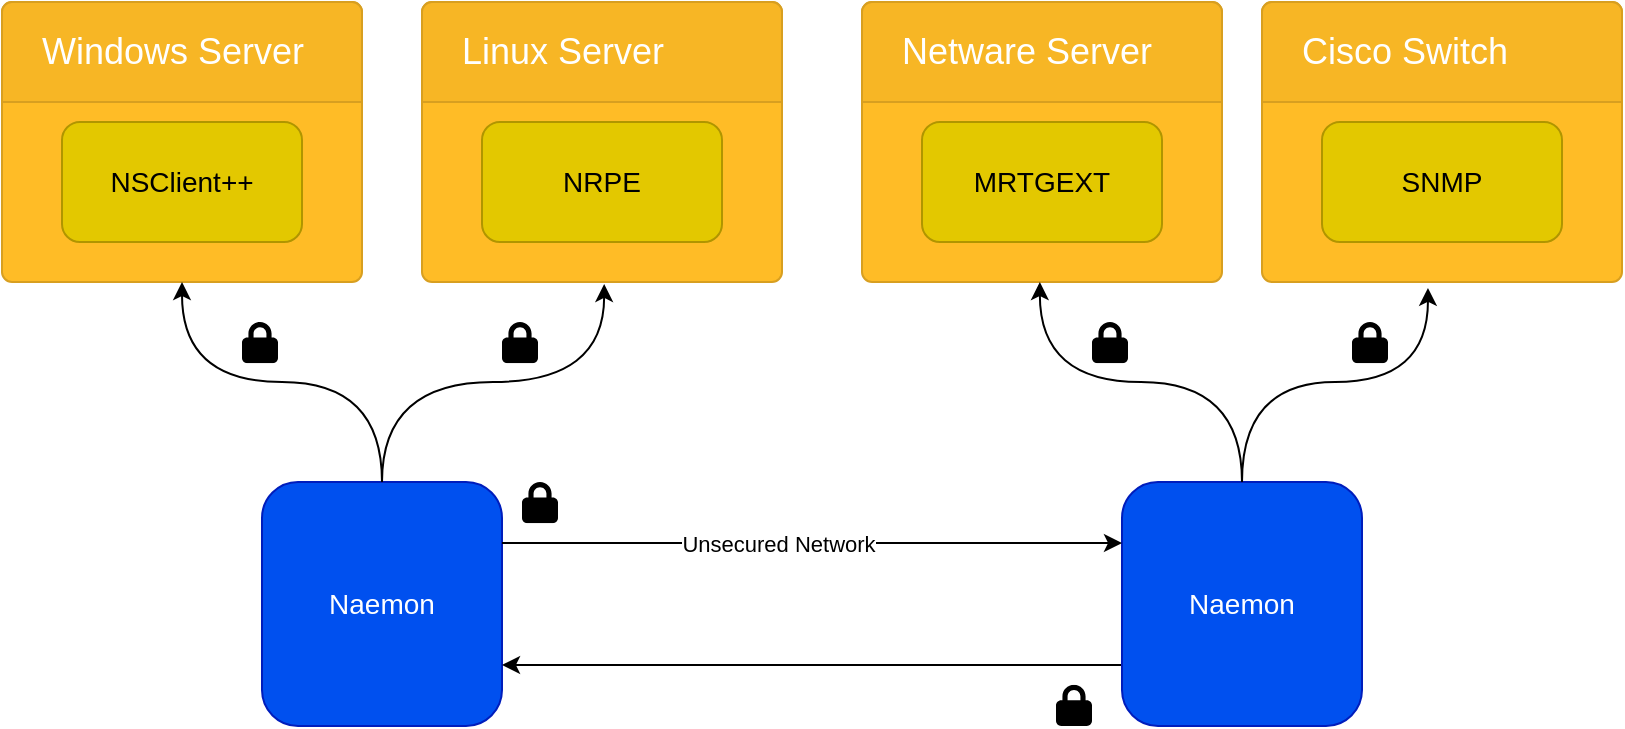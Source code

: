 <mxfile version="25.0.2">
  <diagram name="Seite-1" id="FBL0D8DD6aoZtGdaJp8I">
    <mxGraphModel dx="2074" dy="1196" grid="1" gridSize="10" guides="1" tooltips="1" connect="1" arrows="1" fold="1" page="1" pageScale="1" pageWidth="1169" pageHeight="1654" math="0" shadow="0">
      <root>
        <mxCell id="0" />
        <mxCell id="1" parent="0" />
        <mxCell id="vEIgZDbBOw29q9aeV6xY-18" value="&lt;font style=&quot;font-size: 14px;&quot;&gt;Naemon&lt;/font&gt;" style="rounded=1;whiteSpace=wrap;html=1;fillColor=#0050ef;strokeColor=#001DBC;fontColor=#ffffff;" vertex="1" parent="1">
          <mxGeometry x="300" y="350" width="120" height="122" as="geometry" />
        </mxCell>
        <mxCell id="vEIgZDbBOw29q9aeV6xY-33" value="&lt;br style=&quot;font-size: 14px&quot;&gt;" style="html=1;shadow=0;dashed=0;shape=mxgraph.bootstrap.rrect;rSize=5;strokeColor=#D89F20;html=1;whiteSpace=wrap;fillColor=#FFBC26;fontColor=#ffffff;verticalAlign=bottom;align=left;spacing=20;spacingBottom=0;fontSize=14;" vertex="1" parent="1">
          <mxGeometry x="170" y="110" width="180" height="140" as="geometry" />
        </mxCell>
        <mxCell id="vEIgZDbBOw29q9aeV6xY-34" value="Windows Server" style="html=1;shadow=0;dashed=0;shape=mxgraph.bootstrap.topButton;rSize=5;perimeter=none;whiteSpace=wrap;fillColor=#F7B625;strokeColor=#D89F20;fontColor=#ffffff;resizeWidth=1;fontSize=18;align=left;spacing=20;" vertex="1" parent="vEIgZDbBOw29q9aeV6xY-33">
          <mxGeometry width="180" height="50" relative="1" as="geometry" />
        </mxCell>
        <mxCell id="vEIgZDbBOw29q9aeV6xY-35" value="&lt;font style=&quot;font-size: 14px;&quot;&gt;NSClient++&lt;/font&gt;" style="rounded=1;whiteSpace=wrap;html=1;fillColor=#e3c800;fontColor=#000000;strokeColor=#B09500;" vertex="1" parent="vEIgZDbBOw29q9aeV6xY-33">
          <mxGeometry x="30" y="60" width="120" height="60" as="geometry" />
        </mxCell>
        <mxCell id="vEIgZDbBOw29q9aeV6xY-36" value="&lt;br style=&quot;font-size: 14px&quot;&gt;" style="html=1;shadow=0;dashed=0;shape=mxgraph.bootstrap.rrect;rSize=5;strokeColor=#D89F20;html=1;whiteSpace=wrap;fillColor=#FFBC26;fontColor=#ffffff;verticalAlign=bottom;align=left;spacing=20;spacingBottom=0;fontSize=14;" vertex="1" parent="1">
          <mxGeometry x="380" y="110" width="180" height="140" as="geometry" />
        </mxCell>
        <mxCell id="vEIgZDbBOw29q9aeV6xY-37" value="Linux Server" style="html=1;shadow=0;dashed=0;shape=mxgraph.bootstrap.topButton;rSize=5;perimeter=none;whiteSpace=wrap;fillColor=#F7B625;strokeColor=#D89F20;fontColor=#ffffff;resizeWidth=1;fontSize=18;align=left;spacing=20;" vertex="1" parent="vEIgZDbBOw29q9aeV6xY-36">
          <mxGeometry width="180" height="50" relative="1" as="geometry" />
        </mxCell>
        <mxCell id="vEIgZDbBOw29q9aeV6xY-38" value="&lt;font style=&quot;font-size: 14px;&quot;&gt;NRPE&lt;/font&gt;" style="rounded=1;whiteSpace=wrap;html=1;fillColor=#e3c800;fontColor=#000000;strokeColor=#B09500;" vertex="1" parent="vEIgZDbBOw29q9aeV6xY-36">
          <mxGeometry x="30" y="60" width="120" height="60" as="geometry" />
        </mxCell>
        <mxCell id="vEIgZDbBOw29q9aeV6xY-39" value="&lt;br style=&quot;font-size: 14px&quot;&gt;" style="html=1;shadow=0;dashed=0;shape=mxgraph.bootstrap.rrect;rSize=5;strokeColor=#D89F20;html=1;whiteSpace=wrap;fillColor=#FFBC26;fontColor=#ffffff;verticalAlign=bottom;align=left;spacing=20;spacingBottom=0;fontSize=14;" vertex="1" parent="1">
          <mxGeometry x="600" y="110" width="180" height="140" as="geometry" />
        </mxCell>
        <mxCell id="vEIgZDbBOw29q9aeV6xY-40" value="Netware Server" style="html=1;shadow=0;dashed=0;shape=mxgraph.bootstrap.topButton;rSize=5;perimeter=none;whiteSpace=wrap;fillColor=#F7B625;strokeColor=#D89F20;fontColor=#ffffff;resizeWidth=1;fontSize=18;align=left;spacing=20;" vertex="1" parent="vEIgZDbBOw29q9aeV6xY-39">
          <mxGeometry width="180" height="50" relative="1" as="geometry" />
        </mxCell>
        <mxCell id="vEIgZDbBOw29q9aeV6xY-41" value="&lt;font style=&quot;font-size: 14px;&quot;&gt;MRTGEXT&lt;/font&gt;" style="rounded=1;whiteSpace=wrap;html=1;fillColor=#e3c800;fontColor=#000000;strokeColor=#B09500;" vertex="1" parent="vEIgZDbBOw29q9aeV6xY-39">
          <mxGeometry x="30" y="60" width="120" height="60" as="geometry" />
        </mxCell>
        <mxCell id="vEIgZDbBOw29q9aeV6xY-42" value="&lt;br style=&quot;font-size: 14px&quot;&gt;" style="html=1;shadow=0;dashed=0;shape=mxgraph.bootstrap.rrect;rSize=5;strokeColor=#D89F20;html=1;whiteSpace=wrap;fillColor=#FFBC26;fontColor=#ffffff;verticalAlign=bottom;align=left;spacing=20;spacingBottom=0;fontSize=14;" vertex="1" parent="1">
          <mxGeometry x="800" y="110" width="180" height="140" as="geometry" />
        </mxCell>
        <mxCell id="vEIgZDbBOw29q9aeV6xY-43" value="Cisco Switch" style="html=1;shadow=0;dashed=0;shape=mxgraph.bootstrap.topButton;rSize=5;perimeter=none;whiteSpace=wrap;fillColor=#F7B625;strokeColor=#D89F20;fontColor=#ffffff;resizeWidth=1;fontSize=18;align=left;spacing=20;" vertex="1" parent="vEIgZDbBOw29q9aeV6xY-42">
          <mxGeometry width="180" height="50" relative="1" as="geometry" />
        </mxCell>
        <mxCell id="vEIgZDbBOw29q9aeV6xY-44" value="&lt;font style=&quot;font-size: 14px;&quot;&gt;SNMP&lt;/font&gt;" style="rounded=1;whiteSpace=wrap;html=1;fillColor=#e3c800;fontColor=#000000;strokeColor=#B09500;" vertex="1" parent="vEIgZDbBOw29q9aeV6xY-42">
          <mxGeometry x="30" y="60" width="120" height="60" as="geometry" />
        </mxCell>
        <mxCell id="vEIgZDbBOw29q9aeV6xY-56" style="edgeStyle=orthogonalEdgeStyle;rounded=0;orthogonalLoop=1;jettySize=auto;html=1;curved=1;" edge="1" parent="1" source="vEIgZDbBOw29q9aeV6xY-18" target="vEIgZDbBOw29q9aeV6xY-33">
          <mxGeometry relative="1" as="geometry" />
        </mxCell>
        <mxCell id="vEIgZDbBOw29q9aeV6xY-57" style="edgeStyle=orthogonalEdgeStyle;rounded=0;orthogonalLoop=1;jettySize=auto;html=1;entryX=0.506;entryY=1.007;entryDx=0;entryDy=0;entryPerimeter=0;curved=1;exitX=0.5;exitY=0;exitDx=0;exitDy=0;" edge="1" parent="1" source="vEIgZDbBOw29q9aeV6xY-18" target="vEIgZDbBOw29q9aeV6xY-36">
          <mxGeometry relative="1" as="geometry" />
        </mxCell>
        <mxCell id="vEIgZDbBOw29q9aeV6xY-69" style="edgeStyle=orthogonalEdgeStyle;rounded=0;orthogonalLoop=1;jettySize=auto;html=1;entryX=1;entryY=0.75;entryDx=0;entryDy=0;exitX=0;exitY=0.75;exitDx=0;exitDy=0;" edge="1" parent="1" source="vEIgZDbBOw29q9aeV6xY-60" target="vEIgZDbBOw29q9aeV6xY-18">
          <mxGeometry relative="1" as="geometry" />
        </mxCell>
        <mxCell id="vEIgZDbBOw29q9aeV6xY-60" value="&lt;font style=&quot;font-size: 14px;&quot;&gt;Naemon&lt;/font&gt;" style="rounded=1;whiteSpace=wrap;html=1;fillColor=#0050ef;strokeColor=#001DBC;fontColor=#ffffff;" vertex="1" parent="1">
          <mxGeometry x="730" y="350" width="120" height="122" as="geometry" />
        </mxCell>
        <mxCell id="vEIgZDbBOw29q9aeV6xY-61" style="edgeStyle=orthogonalEdgeStyle;rounded=0;orthogonalLoop=1;jettySize=auto;html=1;entryX=0.494;entryY=1;entryDx=0;entryDy=0;entryPerimeter=0;curved=1;" edge="1" parent="1" source="vEIgZDbBOw29q9aeV6xY-60" target="vEIgZDbBOw29q9aeV6xY-39">
          <mxGeometry relative="1" as="geometry" />
        </mxCell>
        <mxCell id="vEIgZDbBOw29q9aeV6xY-62" style="edgeStyle=orthogonalEdgeStyle;rounded=0;orthogonalLoop=1;jettySize=auto;html=1;entryX=0.461;entryY=1.021;entryDx=0;entryDy=0;entryPerimeter=0;curved=1;" edge="1" parent="1" source="vEIgZDbBOw29q9aeV6xY-60" target="vEIgZDbBOw29q9aeV6xY-42">
          <mxGeometry relative="1" as="geometry" />
        </mxCell>
        <mxCell id="vEIgZDbBOw29q9aeV6xY-63" value="" style="shape=image;verticalLabelPosition=bottom;labelBackgroundColor=default;verticalAlign=top;aspect=fixed;imageAspect=0;image=data:image/svg+xml,PHN2ZyB4bWxucz0iaHR0cDovL3d3dy53My5vcmcvMjAwMC9zdmciIHZpZXdCb3g9IjAgMCA0NDggNTEyIj48cGF0aCBkPSJNMTQ0IDE0NGwwIDQ4IDE2MCAwIDAtNDhjMC00NC4yLTM1LjgtODAtODAtODBzLTgwIDM1LjgtODAgODB6TTgwIDE5MmwwLTQ4QzgwIDY0LjUgMTQ0LjUgMCAyMjQgMHMxNDQgNjQuNSAxNDQgMTQ0bDAgNDggMTYgMGMzNS4zIDAgNjQgMjguNyA2NCA2NGwwIDE5MmMwIDM1LjMtMjguNyA2NC02NCA2NEw2NCA1MTJjLTM1LjMgMC02NC0yOC43LTY0LTY0TDAgMjU2YzAtMzUuMyAyOC43LTY0IDY0LTY0bDE2IDB6Ii8+PC9zdmc+;" vertex="1" parent="1">
          <mxGeometry x="290" y="270" width="18" height="20.57" as="geometry" />
        </mxCell>
        <mxCell id="vEIgZDbBOw29q9aeV6xY-65" value="" style="shape=image;verticalLabelPosition=bottom;labelBackgroundColor=default;verticalAlign=top;aspect=fixed;imageAspect=0;image=data:image/svg+xml,PHN2ZyB4bWxucz0iaHR0cDovL3d3dy53My5vcmcvMjAwMC9zdmciIHZpZXdCb3g9IjAgMCA0NDggNTEyIj48cGF0aCBkPSJNMTQ0IDE0NGwwIDQ4IDE2MCAwIDAtNDhjMC00NC4yLTM1LjgtODAtODAtODBzLTgwIDM1LjgtODAgODB6TTgwIDE5MmwwLTQ4QzgwIDY0LjUgMTQ0LjUgMCAyMjQgMHMxNDQgNjQuNSAxNDQgMTQ0bDAgNDggMTYgMGMzNS4zIDAgNjQgMjguNyA2NCA2NGwwIDE5MmMwIDM1LjMtMjguNyA2NC02NCA2NEw2NCA1MTJjLTM1LjMgMC02NC0yOC43LTY0LTY0TDAgMjU2YzAtMzUuMyAyOC43LTY0IDY0LTY0bDE2IDB6Ii8+PC9zdmc+;" vertex="1" parent="1">
          <mxGeometry x="420" y="270" width="18" height="20.57" as="geometry" />
        </mxCell>
        <mxCell id="vEIgZDbBOw29q9aeV6xY-66" value="" style="shape=image;verticalLabelPosition=bottom;labelBackgroundColor=default;verticalAlign=top;aspect=fixed;imageAspect=0;image=data:image/svg+xml,PHN2ZyB4bWxucz0iaHR0cDovL3d3dy53My5vcmcvMjAwMC9zdmciIHZpZXdCb3g9IjAgMCA0NDggNTEyIj48cGF0aCBkPSJNMTQ0IDE0NGwwIDQ4IDE2MCAwIDAtNDhjMC00NC4yLTM1LjgtODAtODAtODBzLTgwIDM1LjgtODAgODB6TTgwIDE5MmwwLTQ4QzgwIDY0LjUgMTQ0LjUgMCAyMjQgMHMxNDQgNjQuNSAxNDQgMTQ0bDAgNDggMTYgMGMzNS4zIDAgNjQgMjguNyA2NCA2NGwwIDE5MmMwIDM1LjMtMjguNyA2NC02NCA2NEw2NCA1MTJjLTM1LjMgMC02NC0yOC43LTY0LTY0TDAgMjU2YzAtMzUuMyAyOC43LTY0IDY0LTY0bDE2IDB6Ii8+PC9zdmc+;" vertex="1" parent="1">
          <mxGeometry x="715" y="270" width="18" height="20.57" as="geometry" />
        </mxCell>
        <mxCell id="vEIgZDbBOw29q9aeV6xY-67" value="" style="shape=image;verticalLabelPosition=bottom;labelBackgroundColor=default;verticalAlign=top;aspect=fixed;imageAspect=0;image=data:image/svg+xml,PHN2ZyB4bWxucz0iaHR0cDovL3d3dy53My5vcmcvMjAwMC9zdmciIHZpZXdCb3g9IjAgMCA0NDggNTEyIj48cGF0aCBkPSJNMTQ0IDE0NGwwIDQ4IDE2MCAwIDAtNDhjMC00NC4yLTM1LjgtODAtODAtODBzLTgwIDM1LjgtODAgODB6TTgwIDE5MmwwLTQ4QzgwIDY0LjUgMTQ0LjUgMCAyMjQgMHMxNDQgNjQuNSAxNDQgMTQ0bDAgNDggMTYgMGMzNS4zIDAgNjQgMjguNyA2NCA2NGwwIDE5MmMwIDM1LjMtMjguNyA2NC02NCA2NEw2NCA1MTJjLTM1LjMgMC02NC0yOC43LTY0LTY0TDAgMjU2YzAtMzUuMyAyOC43LTY0IDY0LTY0bDE2IDB6Ii8+PC9zdmc+;" vertex="1" parent="1">
          <mxGeometry x="845" y="270" width="18" height="20.57" as="geometry" />
        </mxCell>
        <mxCell id="vEIgZDbBOw29q9aeV6xY-68" style="edgeStyle=orthogonalEdgeStyle;rounded=0;orthogonalLoop=1;jettySize=auto;html=1;entryX=0;entryY=0.25;entryDx=0;entryDy=0;curved=1;exitX=1;exitY=0.25;exitDx=0;exitDy=0;" edge="1" parent="1" source="vEIgZDbBOw29q9aeV6xY-18" target="vEIgZDbBOw29q9aeV6xY-60">
          <mxGeometry relative="1" as="geometry" />
        </mxCell>
        <mxCell id="vEIgZDbBOw29q9aeV6xY-70" value="Unsecured Network" style="edgeLabel;html=1;align=center;verticalAlign=middle;resizable=0;points=[];" vertex="1" connectable="0" parent="vEIgZDbBOw29q9aeV6xY-68">
          <mxGeometry x="-0.112" relative="1" as="geometry">
            <mxPoint as="offset" />
          </mxGeometry>
        </mxCell>
        <mxCell id="vEIgZDbBOw29q9aeV6xY-71" value="" style="shape=image;verticalLabelPosition=bottom;labelBackgroundColor=default;verticalAlign=top;aspect=fixed;imageAspect=0;image=data:image/svg+xml,PHN2ZyB4bWxucz0iaHR0cDovL3d3dy53My5vcmcvMjAwMC9zdmciIHZpZXdCb3g9IjAgMCA0NDggNTEyIj48cGF0aCBkPSJNMTQ0IDE0NGwwIDQ4IDE2MCAwIDAtNDhjMC00NC4yLTM1LjgtODAtODAtODBzLTgwIDM1LjgtODAgODB6TTgwIDE5MmwwLTQ4QzgwIDY0LjUgMTQ0LjUgMCAyMjQgMHMxNDQgNjQuNSAxNDQgMTQ0bDAgNDggMTYgMGMzNS4zIDAgNjQgMjguNyA2NCA2NGwwIDE5MmMwIDM1LjMtMjguNyA2NC02NCA2NEw2NCA1MTJjLTM1LjMgMC02NC0yOC43LTY0LTY0TDAgMjU2YzAtMzUuMyAyOC43LTY0IDY0LTY0bDE2IDB6Ii8+PC9zdmc+;" vertex="1" parent="1">
          <mxGeometry x="430" y="350" width="18" height="20.57" as="geometry" />
        </mxCell>
        <mxCell id="vEIgZDbBOw29q9aeV6xY-72" value="" style="shape=image;verticalLabelPosition=bottom;labelBackgroundColor=default;verticalAlign=top;aspect=fixed;imageAspect=0;image=data:image/svg+xml,PHN2ZyB4bWxucz0iaHR0cDovL3d3dy53My5vcmcvMjAwMC9zdmciIHZpZXdCb3g9IjAgMCA0NDggNTEyIj48cGF0aCBkPSJNMTQ0IDE0NGwwIDQ4IDE2MCAwIDAtNDhjMC00NC4yLTM1LjgtODAtODAtODBzLTgwIDM1LjgtODAgODB6TTgwIDE5MmwwLTQ4QzgwIDY0LjUgMTQ0LjUgMCAyMjQgMHMxNDQgNjQuNSAxNDQgMTQ0bDAgNDggMTYgMGMzNS4zIDAgNjQgMjguNyA2NCA2NGwwIDE5MmMwIDM1LjMtMjguNyA2NC02NCA2NEw2NCA1MTJjLTM1LjMgMC02NC0yOC43LTY0LTY0TDAgMjU2YzAtMzUuMyAyOC43LTY0IDY0LTY0bDE2IDB6Ii8+PC9zdmc+;" vertex="1" parent="1">
          <mxGeometry x="697" y="451.43" width="18" height="20.57" as="geometry" />
        </mxCell>
      </root>
    </mxGraphModel>
  </diagram>
</mxfile>
